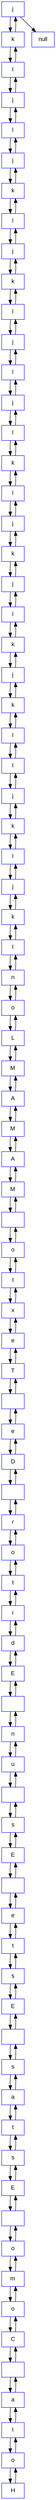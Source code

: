 digraph G
{
node [shape = box, fontname = Arial, color = blue];
A0 [label = "j"]
A1 [label = "k"]
A2 [label = "l"]
A3 [label = "j"]
A4 [label = "l"]
A5 [label = "j"]
A6 [label = "k"]
A7 [label = "l"]
A8 [label = "j"]
A9 [label = "k"]
A10 [label = "l"]
A11 [label = "j"]
A12 [label = "l"]
A13 [label = "j"]
A14 [label = "l"]
A15 [label = "k"]
A16 [label = "l"]
A17 [label = "j"]
A18 [label = "k"]
A19 [label = "j"]
A20 [label = "l"]
A21 [label = "k"]
A22 [label = "j"]
A23 [label = "k"]
A24 [label = "l"]
A25 [label = "l"]
A26 [label = "j"]
A27 [label = "k"]
A28 [label = "l"]
A29 [label = "j"]
A30 [label = "k"]
A31 [label = "l"]
A32 [label = "n"]
A33 [label = "o"]
A34 [label = "L"]
A35 [label = "M"]
A36 [label = "A"]
A37 [label = "M"]
A38 [label = "A"]
A39 [label = "M"]
A40 [label = " "]
A41 [label = "o"]
A42 [label = "t"]
A43 [label = "x"]
A44 [label = "e"]
A45 [label = "T"]
A46 [label = " "]
A47 [label = "e"]
A48 [label = "D"]
A49 [label = " "]
A50 [label = "r"]
A51 [label = "o"]
A52 [label = "t"]
A53 [label = "i"]
A54 [label = "d"]
A55 [label = "E"]
A56 [label = " "]
A57 [label = "n"]
A58 [label = "u"]
A59 [label = " "]
A60 [label = "s"]
A61 [label = "E"]
A62 [label = " "]
A63 [label = "e"]
A64 [label = "t"]
A65 [label = "s"]
A66 [label = "E"]
A67 [label = " "]
A68 [label = "s"]
A69 [label = "a"]
A70 [label = "t"]
A71 [label = "s"]
A72 [label = "E"]
A73 [label = " "]
A74 [label = "o"]
A75 [label = "m"]
A76 [label = "o"]
A77 [label = "C"]
A78 [label = " "]
A79 [label = "a"]
A80 [label = "l"]
A81 [label = "o"]
A82 [label = "H"]
A0->A1->A2->A3->A4->A5->A6->A7->A8->A9->A10->A11->A12->A13->A14->A15->A16->A17->A18->A19->A20->A21->A22->A23->A24->A25->A26->A27->A28->A29->A30->A31->A32->A33->A34->A35->A36->A37->A38->A39->A40->A41->A42->A43->A44->A45->A46->A47->A48->A49->A50->A51->A52->A53->A54->A55->A56->A57->A58->A59->A60->A61->A62->A63->A64->A65->A66->A67->A68->A69->A70->A71->A72->A73->A74->A75->A76->A77->A78->A79->A80->A81->A82
 
A82->A81->A80->A79->A78->A77->A76->A75->A74->A73->A72->A71->A70->A69->A68->A67->A66->A65->A64->A63->A62->A61->A60->A59->A58->A57->A56->A55->A54->A53->A52->A51->A50->A49->A48->A47->A46->A45->A44->A43->A42->A41->A40->A39->A38->A37->A36->A35->A34->A33->A32->A31->A30->A29->A28->A27->A26->A25->A24->A23->A22->A21->A20->A19->A18->A17->A16->A15->A14->A13->A12->A11->A10->A9->A8->A7->A6->A5->A4->A3->A2->A1->A0->null
}